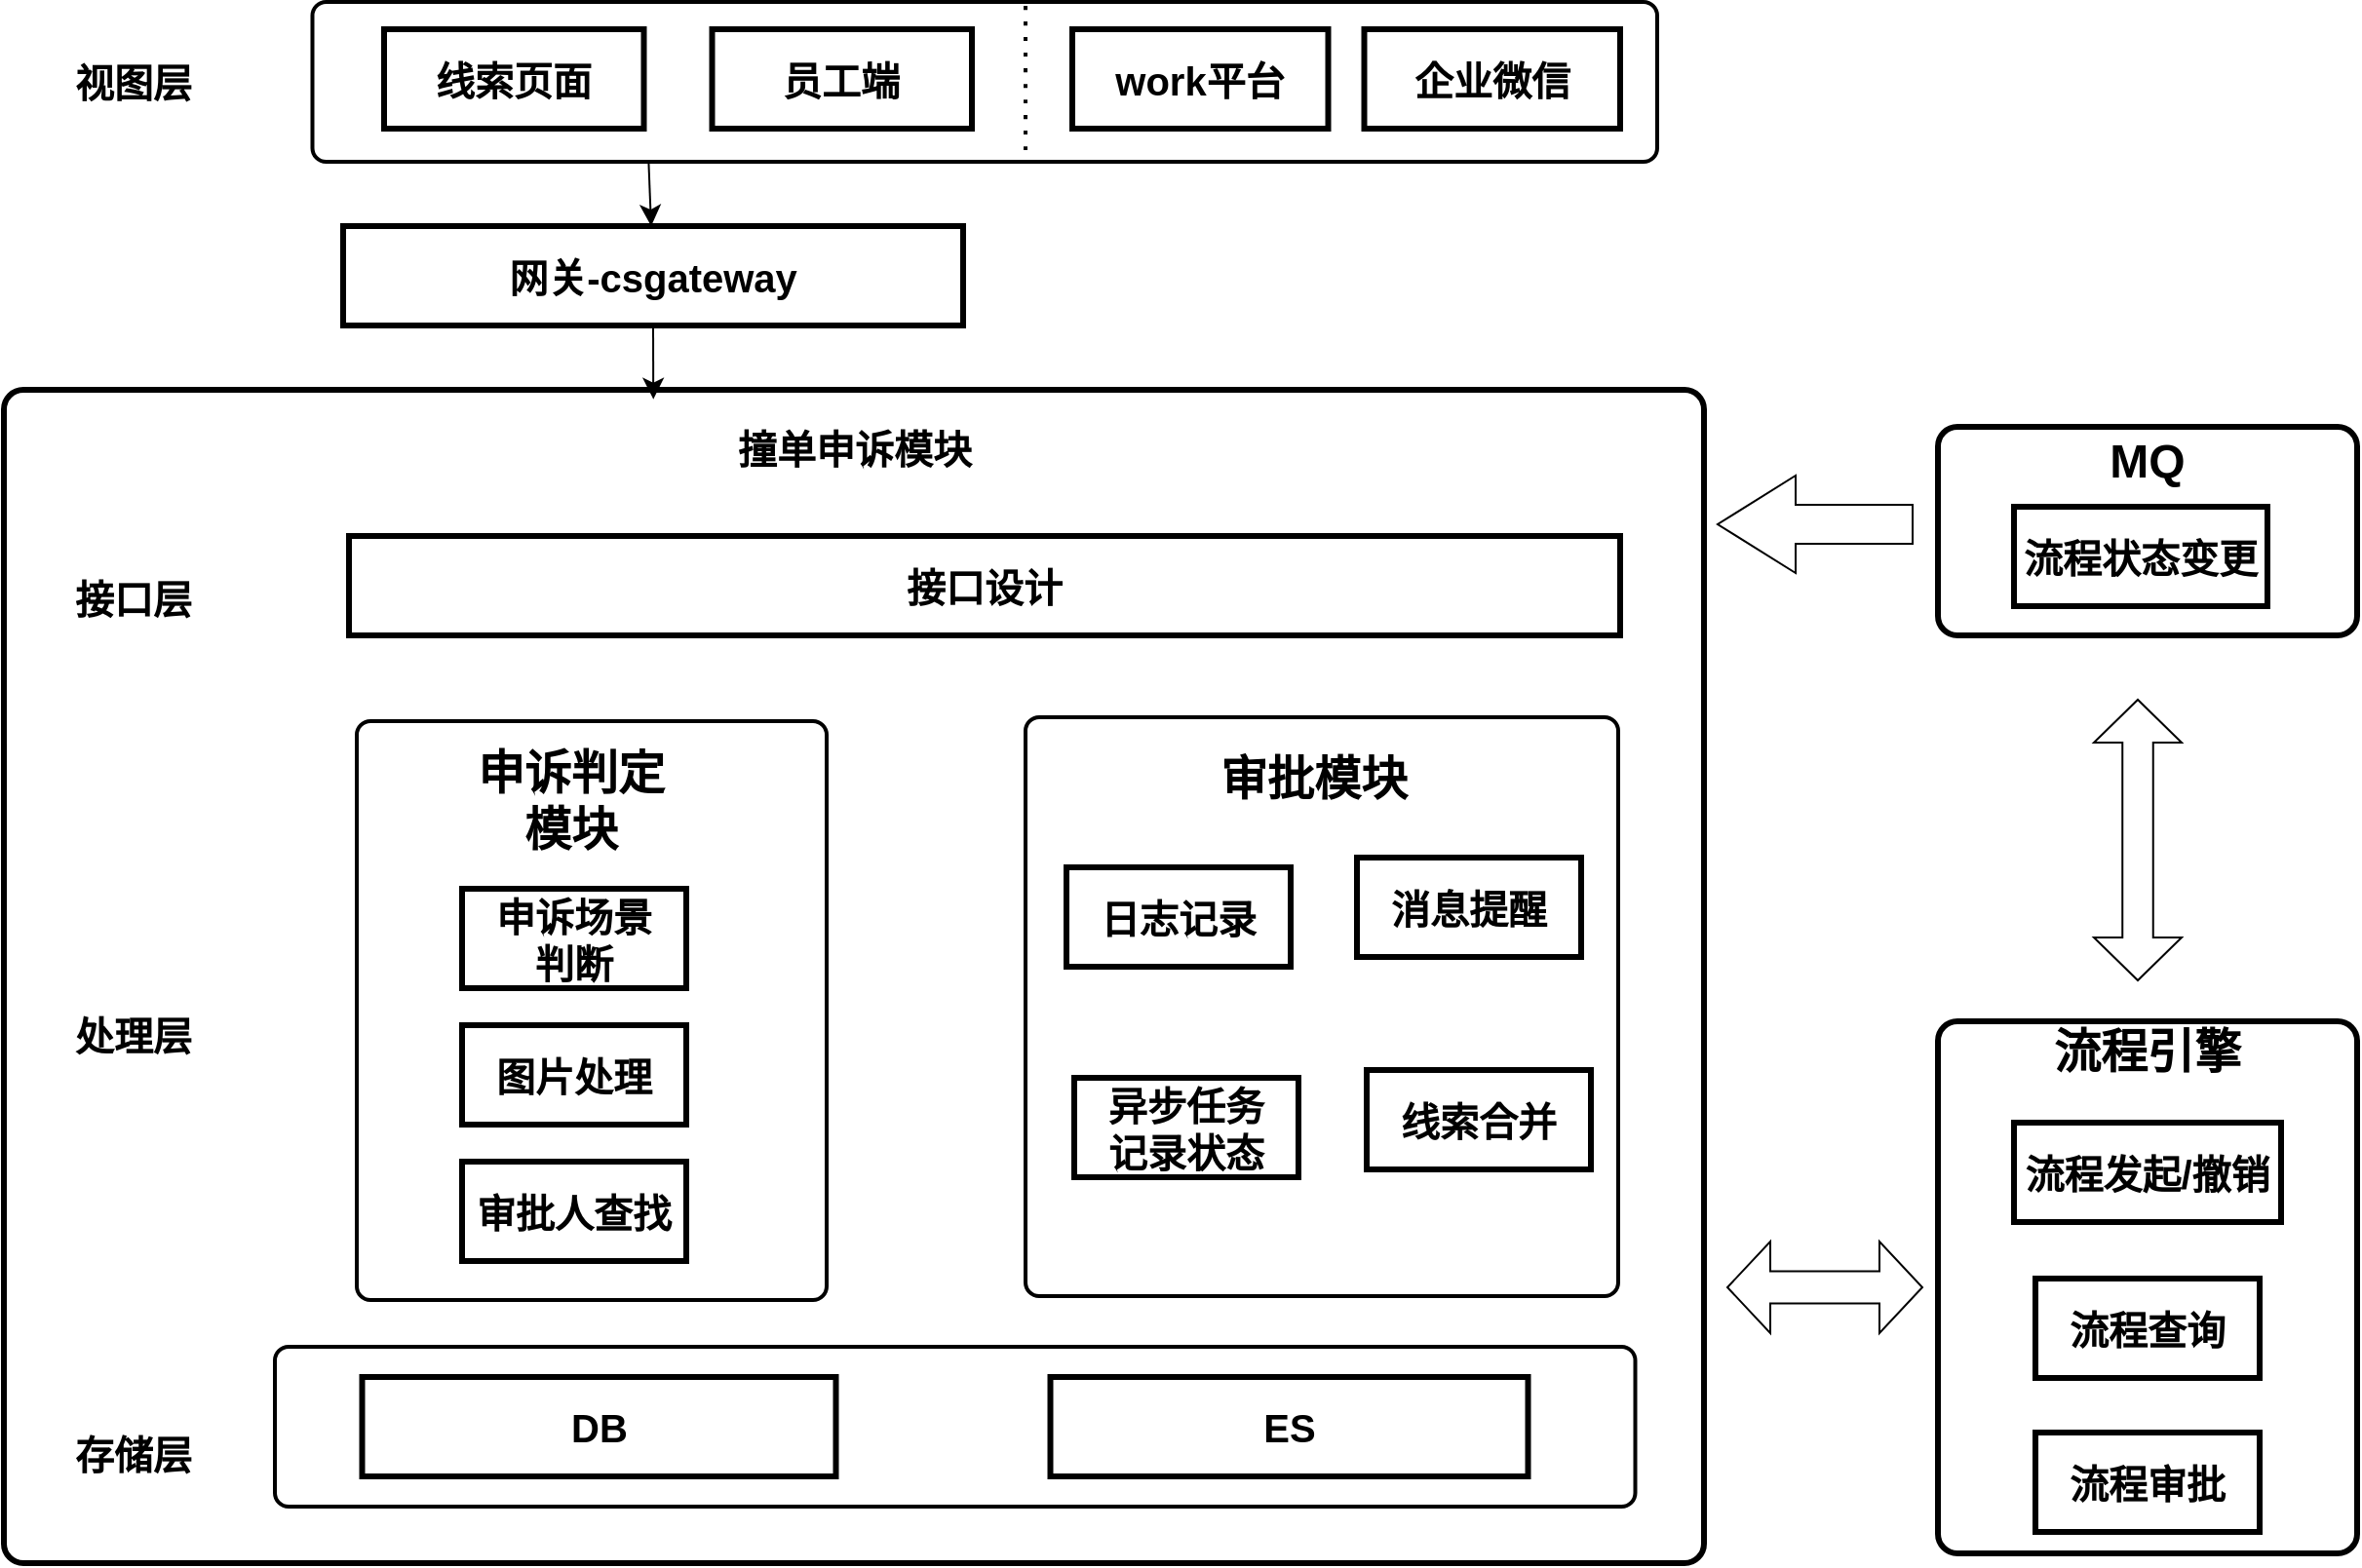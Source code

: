 <mxfile version="24.0.2" type="github">
  <diagram name="第 1 页" id="2wSL_ujX2RWrNQeLZlG_">
    <mxGraphModel dx="2849" dy="1673" grid="0" gridSize="10" guides="1" tooltips="1" connect="1" arrows="1" fold="1" page="0" pageScale="1" pageWidth="1400" pageHeight="850" math="0" shadow="0">
      <root>
        <mxCell id="0" />
        <mxCell id="1" parent="0" />
        <mxCell id="T7n9L5t_mj-feWoLTKtX-6" value="" style="points=[[0.25,0,0],[0.5,0,0],[0.75,0,0],[1,0.25,0],[1,0.5,0],[1,0.75,0],[0.75,1,0],[0.5,1,0],[0.25,1,0],[0,0.75,0],[0,0.5,0],[0,0.25,0]];shape=mxgraph.bpmn.task;whiteSpace=wrap;rectStyle=rounded;size=10;html=1;container=1;expand=0;collapsible=0;taskMarker=abstract;strokeWidth=3;fontStyle=1" parent="1" vertex="1">
          <mxGeometry x="-491" y="69" width="872" height="602" as="geometry" />
        </mxCell>
        <mxCell id="T7n9L5t_mj-feWoLTKtX-9" value="&lt;font style=&quot;font-size: 20px;&quot;&gt;撞单申诉模块&lt;/font&gt;" style="text;html=1;align=center;verticalAlign=middle;whiteSpace=wrap;rounded=0;fontSize=16;fontStyle=1" parent="T7n9L5t_mj-feWoLTKtX-6" vertex="1">
          <mxGeometry x="369.687" y="15" width="132.626" height="30" as="geometry" />
        </mxCell>
        <mxCell id="Ij1xMhcyQtGhrM88gtjV-13" value="&lt;font style=&quot;font-size: 20px;&quot;&gt;存储层&lt;/font&gt;" style="text;html=1;align=center;verticalAlign=middle;whiteSpace=wrap;rounded=0;fontSize=16;fontStyle=1" parent="T7n9L5t_mj-feWoLTKtX-6" vertex="1">
          <mxGeometry x="-0.003" y="531" width="132.626" height="30" as="geometry" />
        </mxCell>
        <mxCell id="Ij1xMhcyQtGhrM88gtjV-12" value="&lt;font style=&quot;font-size: 20px;&quot;&gt;处理层&lt;/font&gt;" style="text;html=1;align=center;verticalAlign=middle;whiteSpace=wrap;rounded=0;fontSize=16;fontStyle=1" parent="T7n9L5t_mj-feWoLTKtX-6" vertex="1">
          <mxGeometry x="-0.003" y="316" width="132.626" height="30" as="geometry" />
        </mxCell>
        <mxCell id="3oyLPAGSHBjABjHrAbt1-1" value="&lt;span style=&quot;font-size: 20px;&quot;&gt;接口层&lt;/span&gt;" style="text;html=1;align=center;verticalAlign=middle;whiteSpace=wrap;rounded=0;fontSize=16;fontStyle=1" vertex="1" parent="T7n9L5t_mj-feWoLTKtX-6">
          <mxGeometry x="-0.003" y="92" width="132.626" height="30" as="geometry" />
        </mxCell>
        <mxCell id="3oyLPAGSHBjABjHrAbt1-2" value="接口设计" style="rounded=0;whiteSpace=wrap;html=1;strokeWidth=3;fontSize=20;fontStyle=1" vertex="1" parent="T7n9L5t_mj-feWoLTKtX-6">
          <mxGeometry x="177" y="75" width="652" height="51" as="geometry" />
        </mxCell>
        <mxCell id="T7n9L5t_mj-feWoLTKtX-43" value="" style="rounded=1;whiteSpace=wrap;html=1;absoluteArcSize=1;arcSize=14;strokeWidth=2;fontStyle=1" parent="1" vertex="1">
          <mxGeometry x="-352" y="560" width="697.75" height="82" as="geometry" />
        </mxCell>
        <mxCell id="T7n9L5t_mj-feWoLTKtX-37" value="" style="rounded=1;whiteSpace=wrap;html=1;absoluteArcSize=1;arcSize=14;strokeWidth=2;fontStyle=1" parent="1" vertex="1">
          <mxGeometry x="33" y="237" width="304" height="297" as="geometry" />
        </mxCell>
        <mxCell id="T7n9L5t_mj-feWoLTKtX-7" value="" style="points=[[0.25,0,0],[0.5,0,0],[0.75,0,0],[1,0.25,0],[1,0.5,0],[1,0.75,0],[0.75,1,0],[0.5,1,0],[0.25,1,0],[0,0.75,0],[0,0.5,0],[0,0.25,0]];shape=mxgraph.bpmn.task;whiteSpace=wrap;rectStyle=rounded;size=10;html=1;container=1;expand=0;collapsible=0;taskMarker=abstract;strokeWidth=3;fontStyle=1" parent="1" vertex="1">
          <mxGeometry x="501" y="393" width="215" height="273" as="geometry" />
        </mxCell>
        <mxCell id="T7n9L5t_mj-feWoLTKtX-8" value="&lt;font style=&quot;font-size: 24px;&quot;&gt;流程引擎&lt;/font&gt;" style="text;html=1;align=center;verticalAlign=middle;whiteSpace=wrap;rounded=0;fontSize=24;strokeWidth=3;fontStyle=1" parent="T7n9L5t_mj-feWoLTKtX-7" vertex="1">
          <mxGeometry x="51" y="9" width="113" height="13.6" as="geometry" />
        </mxCell>
        <mxCell id="T7n9L5t_mj-feWoLTKtX-10" value="流程发起/撤销" style="rounded=0;whiteSpace=wrap;html=1;strokeWidth=3;fontSize=20;fontStyle=1" parent="T7n9L5t_mj-feWoLTKtX-7" vertex="1">
          <mxGeometry x="39" y="52" width="137" height="51" as="geometry" />
        </mxCell>
        <mxCell id="T7n9L5t_mj-feWoLTKtX-11" value="流程查询" style="rounded=0;whiteSpace=wrap;html=1;strokeWidth=3;fontSize=20;fontStyle=1" parent="T7n9L5t_mj-feWoLTKtX-7" vertex="1">
          <mxGeometry x="50" y="132" width="115" height="51" as="geometry" />
        </mxCell>
        <mxCell id="T7n9L5t_mj-feWoLTKtX-12" value="流程审批" style="rounded=0;whiteSpace=wrap;html=1;strokeWidth=3;fontSize=20;fontStyle=1" parent="T7n9L5t_mj-feWoLTKtX-7" vertex="1">
          <mxGeometry x="50" y="211" width="115" height="51" as="geometry" />
        </mxCell>
        <mxCell id="T7n9L5t_mj-feWoLTKtX-23" value="" style="points=[[0.25,0,0],[0.5,0,0],[0.75,0,0],[1,0.25,0],[1,0.5,0],[1,0.75,0],[0.75,1,0],[0.5,1,0],[0.25,1,0],[0,0.75,0],[0,0.5,0],[0,0.25,0]];shape=mxgraph.bpmn.task;whiteSpace=wrap;rectStyle=rounded;size=10;html=1;container=1;expand=0;collapsible=0;taskMarker=abstract;strokeWidth=3;fontSize=20;fontStyle=1" parent="1" vertex="1">
          <mxGeometry x="501" y="88" width="215" height="107" as="geometry" />
        </mxCell>
        <mxCell id="T7n9L5t_mj-feWoLTKtX-24" value="&lt;font style=&quot;font-size: 24px;&quot;&gt;MQ&lt;/font&gt;" style="text;html=1;align=center;verticalAlign=middle;whiteSpace=wrap;rounded=0;fontSize=24;strokeWidth=3;fontStyle=1" parent="T7n9L5t_mj-feWoLTKtX-23" vertex="1">
          <mxGeometry x="70" y="15.672" width="75" height="5.332" as="geometry" />
        </mxCell>
        <mxCell id="T7n9L5t_mj-feWoLTKtX-25" value="&lt;font style=&quot;font-size: 20px;&quot;&gt;流程状态变更&lt;/font&gt;" style="rounded=0;whiteSpace=wrap;html=1;strokeWidth=3;fontSize=20;fontStyle=1" parent="T7n9L5t_mj-feWoLTKtX-23" vertex="1">
          <mxGeometry x="39" y="41" width="130" height="51" as="geometry" />
        </mxCell>
        <mxCell id="T7n9L5t_mj-feWoLTKtX-33" value="" style="rounded=1;whiteSpace=wrap;html=1;absoluteArcSize=1;arcSize=14;strokeWidth=2;fontStyle=1" parent="1" vertex="1">
          <mxGeometry x="-310" y="239" width="241" height="297" as="geometry" />
        </mxCell>
        <mxCell id="T7n9L5t_mj-feWoLTKtX-34" value="&lt;font style=&quot;font-size: 24px;&quot;&gt;申诉判定&lt;/font&gt;&lt;div&gt;&lt;span style=&quot;background-color: initial;&quot;&gt;模块&lt;/span&gt;&lt;/div&gt;" style="text;html=1;align=center;verticalAlign=middle;whiteSpace=wrap;rounded=0;fontSize=24;fontStyle=1" parent="1" vertex="1">
          <mxGeometry x="-262.25" y="265" width="123.5" height="30" as="geometry" />
        </mxCell>
        <mxCell id="T7n9L5t_mj-feWoLTKtX-36" value="申诉场景&lt;div style=&quot;font-size: 20px;&quot;&gt;判断&lt;/div&gt;" style="rounded=0;whiteSpace=wrap;html=1;strokeWidth=3;fontSize=20;fontStyle=1" parent="1" vertex="1">
          <mxGeometry x="-256" y="325.0" width="115" height="51" as="geometry" />
        </mxCell>
        <mxCell id="T7n9L5t_mj-feWoLTKtX-30" value="图片处理" style="rounded=0;whiteSpace=wrap;html=1;strokeWidth=3;fontSize=20;fontStyle=1" parent="1" vertex="1">
          <mxGeometry x="-256" y="395" width="115" height="51" as="geometry" />
        </mxCell>
        <mxCell id="T7n9L5t_mj-feWoLTKtX-31" value="审批人查找" style="rounded=0;whiteSpace=wrap;html=1;strokeWidth=3;fontSize=20;fontStyle=1" parent="1" vertex="1">
          <mxGeometry x="-256" y="465" width="115" height="51" as="geometry" />
        </mxCell>
        <mxCell id="T7n9L5t_mj-feWoLTKtX-39" value="消息提醒" style="rounded=0;whiteSpace=wrap;html=1;strokeWidth=3;fontSize=20;fontStyle=1" parent="1" vertex="1">
          <mxGeometry x="203" y="309" width="115" height="51" as="geometry" />
        </mxCell>
        <mxCell id="T7n9L5t_mj-feWoLTKtX-38" value="日志记录" style="rounded=0;whiteSpace=wrap;html=1;strokeWidth=3;fontSize=20;fontStyle=1" parent="1" vertex="1">
          <mxGeometry x="54" y="314" width="115" height="51" as="geometry" />
        </mxCell>
        <mxCell id="T7n9L5t_mj-feWoLTKtX-41" value="异步任务&lt;div style=&quot;font-size: 20px;&quot;&gt;记录状态&lt;/div&gt;" style="rounded=0;whiteSpace=wrap;html=1;strokeWidth=3;fontSize=20;fontStyle=1" parent="1" vertex="1">
          <mxGeometry x="58" y="422" width="115" height="51" as="geometry" />
        </mxCell>
        <mxCell id="T7n9L5t_mj-feWoLTKtX-42" value="线索合并" style="rounded=0;whiteSpace=wrap;html=1;strokeWidth=3;fontSize=20;fontStyle=1" parent="1" vertex="1">
          <mxGeometry x="208" y="418" width="115" height="51" as="geometry" />
        </mxCell>
        <mxCell id="T7n9L5t_mj-feWoLTKtX-40" value="&lt;font style=&quot;font-size: 24px;&quot;&gt;审批&lt;/font&gt;&lt;span style=&quot;font-size: 24px; background-color: initial;&quot;&gt;模块&lt;/span&gt;" style="text;html=1;align=center;verticalAlign=middle;whiteSpace=wrap;rounded=0;fontSize=24;fontStyle=1" parent="1" vertex="1">
          <mxGeometry x="118.75" y="254" width="123.5" height="30" as="geometry" />
        </mxCell>
        <mxCell id="T7n9L5t_mj-feWoLTKtX-45" value="DB" style="rounded=0;whiteSpace=wrap;html=1;strokeWidth=3;fontSize=20;fontStyle=1" parent="1" vertex="1">
          <mxGeometry x="-307.25" y="575.5" width="243" height="51" as="geometry" />
        </mxCell>
        <mxCell id="T7n9L5t_mj-feWoLTKtX-44" value="ES" style="rounded=0;whiteSpace=wrap;html=1;strokeWidth=3;fontSize=20;fontStyle=1" parent="1" vertex="1">
          <mxGeometry x="45.75" y="575.5" width="245" height="51" as="geometry" />
        </mxCell>
        <mxCell id="3oyLPAGSHBjABjHrAbt1-5" style="edgeStyle=none;curved=1;rounded=0;orthogonalLoop=1;jettySize=auto;html=1;exitX=0.25;exitY=1;exitDx=0;exitDy=0;fontSize=12;startSize=8;endSize=8;" edge="1" parent="1" source="Ij1xMhcyQtGhrM88gtjV-5" target="3oyLPAGSHBjABjHrAbt1-3">
          <mxGeometry relative="1" as="geometry" />
        </mxCell>
        <mxCell id="Ij1xMhcyQtGhrM88gtjV-5" value="" style="rounded=1;whiteSpace=wrap;html=1;absoluteArcSize=1;arcSize=14;strokeWidth=2;fontStyle=1" parent="1" vertex="1">
          <mxGeometry x="-332.75" y="-130" width="689.75" height="82" as="geometry" />
        </mxCell>
        <mxCell id="Ij1xMhcyQtGhrM88gtjV-6" value="线索页面" style="rounded=0;whiteSpace=wrap;html=1;strokeWidth=3;fontSize=20;fontStyle=1;flipH=1;" parent="1" vertex="1">
          <mxGeometry x="-296" y="-116" width="133.25" height="51" as="geometry" />
        </mxCell>
        <mxCell id="Ij1xMhcyQtGhrM88gtjV-7" value="work平台" style="rounded=0;whiteSpace=wrap;html=1;strokeWidth=3;fontSize=20;fontStyle=1;flipH=1;" parent="1" vertex="1">
          <mxGeometry x="57" y="-116" width="131.25" height="51" as="geometry" />
        </mxCell>
        <mxCell id="Ij1xMhcyQtGhrM88gtjV-8" value="员工端" style="rounded=0;whiteSpace=wrap;html=1;strokeWidth=3;fontSize=20;fontStyle=1;flipH=1;" parent="1" vertex="1">
          <mxGeometry x="-127.75" y="-116" width="133.25" height="51" as="geometry" />
        </mxCell>
        <mxCell id="Ij1xMhcyQtGhrM88gtjV-9" value="企业微信" style="rounded=0;whiteSpace=wrap;html=1;strokeWidth=3;fontSize=20;fontStyle=1;flipH=1;" parent="1" vertex="1">
          <mxGeometry x="206.75" y="-116" width="131.25" height="51" as="geometry" />
        </mxCell>
        <mxCell id="sH-7m9pglnBPpefGBSmx-2" value="" style="html=1;shadow=0;dashed=0;align=center;verticalAlign=middle;shape=mxgraph.arrows2.twoWayArrow;dy=0.65;dx=22;rotation=90;" parent="1" vertex="1">
          <mxGeometry x="531.5" y="277.5" width="144" height="45" as="geometry" />
        </mxCell>
        <mxCell id="sH-7m9pglnBPpefGBSmx-3" value="" style="html=1;shadow=0;dashed=0;align=center;verticalAlign=middle;shape=mxgraph.arrows2.twoWayArrow;dy=0.65;dx=22;rotation=0;" parent="1" vertex="1">
          <mxGeometry x="393" y="506" width="100" height="47" as="geometry" />
        </mxCell>
        <mxCell id="sH-7m9pglnBPpefGBSmx-4" value="" style="html=1;shadow=0;dashed=0;align=center;verticalAlign=middle;shape=mxgraph.arrows2.arrow;dy=0.6;dx=40;direction=south;notch=0;rotation=90;" parent="1" vertex="1">
          <mxGeometry x="413" y="88" width="50" height="100" as="geometry" />
        </mxCell>
        <mxCell id="Ij1xMhcyQtGhrM88gtjV-11" value="&lt;font style=&quot;font-size: 20px;&quot;&gt;视图层&lt;/font&gt;" style="text;html=1;align=center;verticalAlign=middle;whiteSpace=wrap;rounded=0;fontSize=16;fontStyle=1" parent="1" vertex="1">
          <mxGeometry x="-491.003" y="-104" width="132.626" height="30" as="geometry" />
        </mxCell>
        <mxCell id="3oyLPAGSHBjABjHrAbt1-3" value="网关-csgateway" style="rounded=0;whiteSpace=wrap;html=1;strokeWidth=3;fontSize=20;fontStyle=1" vertex="1" parent="1">
          <mxGeometry x="-317" y="-15" width="318" height="51" as="geometry" />
        </mxCell>
        <mxCell id="3oyLPAGSHBjABjHrAbt1-8" style="edgeStyle=none;curved=1;rounded=0;orthogonalLoop=1;jettySize=auto;html=1;exitX=0.5;exitY=1;exitDx=0;exitDy=0;entryX=0.382;entryY=0.008;entryDx=0;entryDy=0;entryPerimeter=0;fontSize=12;startSize=8;endSize=8;" edge="1" parent="1" source="3oyLPAGSHBjABjHrAbt1-3" target="T7n9L5t_mj-feWoLTKtX-6">
          <mxGeometry relative="1" as="geometry" />
        </mxCell>
        <mxCell id="3oyLPAGSHBjABjHrAbt1-9" value="" style="endArrow=none;dashed=1;html=1;dashPattern=1 3;strokeWidth=2;rounded=0;fontSize=12;startSize=8;endSize=8;curved=1;" edge="1" parent="1">
          <mxGeometry width="50" height="50" relative="1" as="geometry">
            <mxPoint x="33" y="-54" as="sourcePoint" />
            <mxPoint x="33" y="-130" as="targetPoint" />
          </mxGeometry>
        </mxCell>
      </root>
    </mxGraphModel>
  </diagram>
</mxfile>

